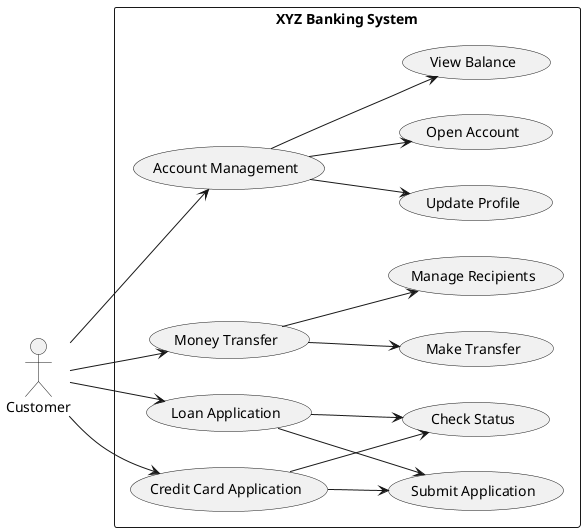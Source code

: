 @startuml
left to right direction

actor Customer

rectangle "XYZ Banking System" {
    usecase "Account Management" as AC
    usecase "Money Transfer" as MT
    usecase "Loan Application" as LA
    usecase "Credit Card Application" as CCA

    Customer --> AC
    Customer --> MT
    Customer --> LA
    Customer --> CCA

    AC --> (View Balance)
    AC --> (Update Profile)
    AC --> (Open Account)

    MT --> (Make Transfer)
    MT --> (Manage Recipients)

    LA --> (Submit Application)
    LA --> (Check Status)

    CCA --> (Submit Application)
    CCA --> (Check Status)
}

@enduml
